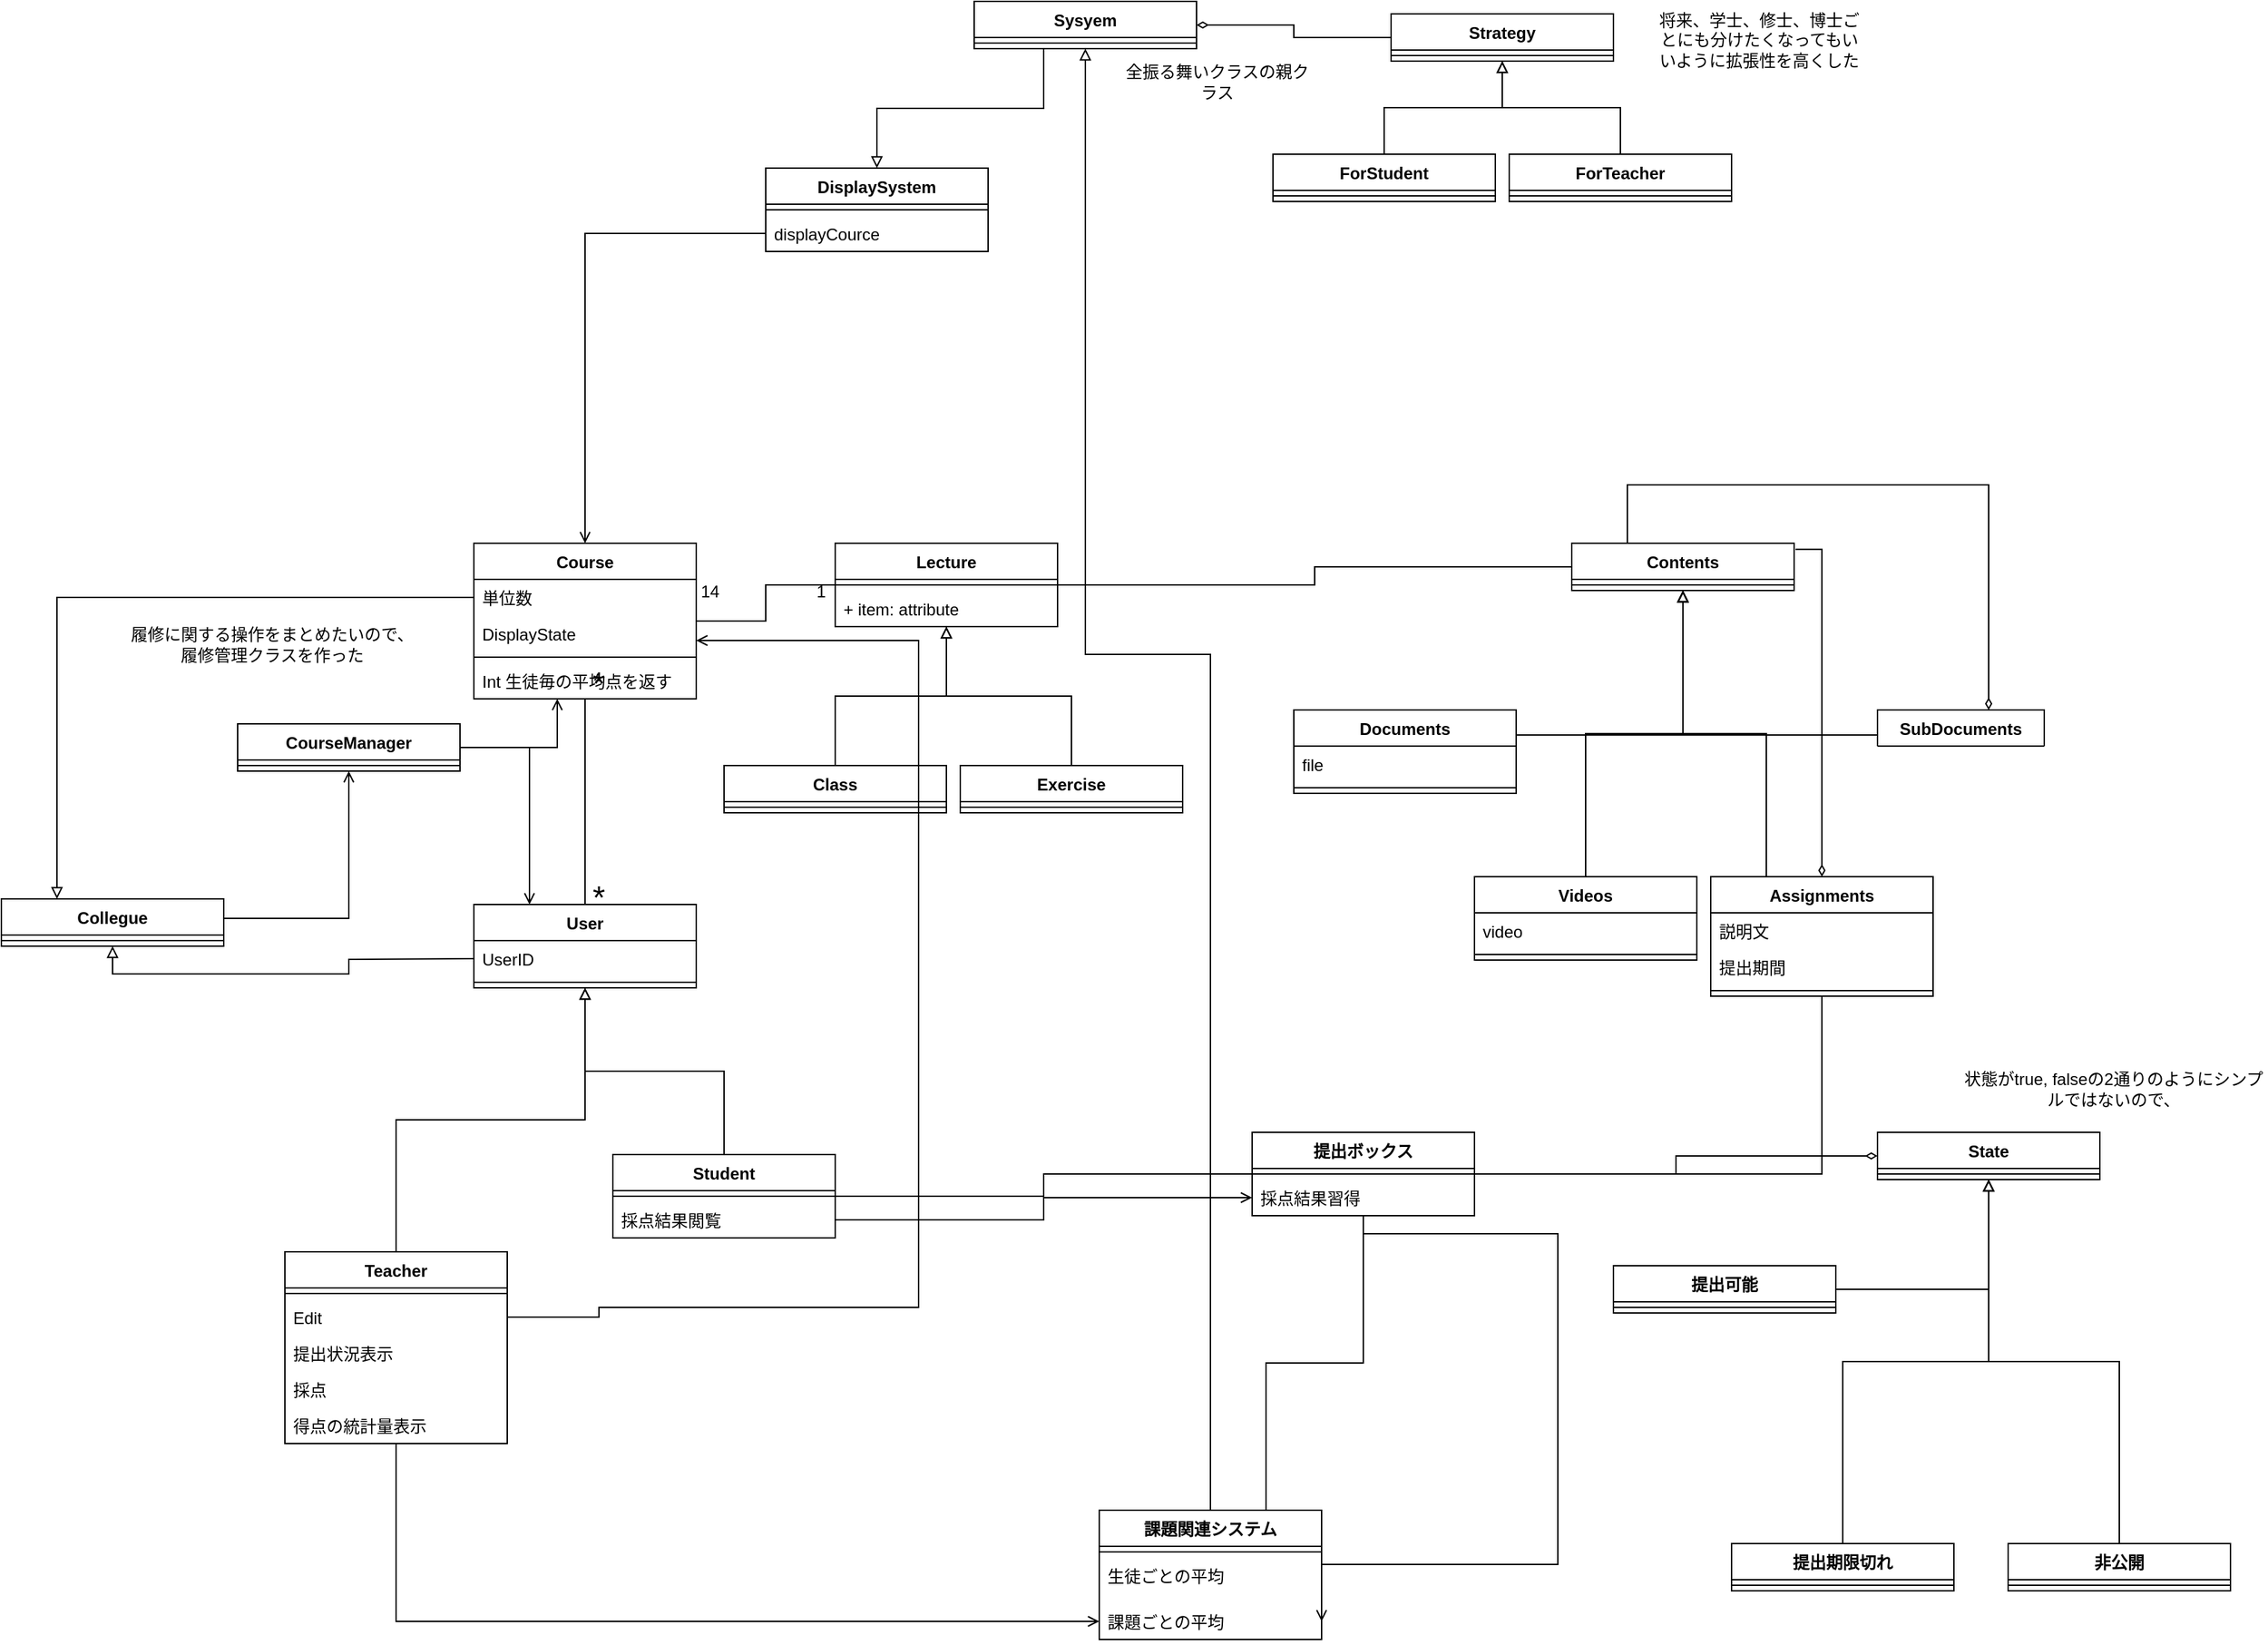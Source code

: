 <mxfile>
    <diagram id="2YUJ8UudSrSIyYmjWBCM" name="Page-1">
        <mxGraphModel dx="1300" dy="830" grid="1" gridSize="10" guides="1" tooltips="1" connect="1" arrows="1" fold="1" page="1" pageScale="1" pageWidth="1654" pageHeight="2336" math="0" shadow="0">
            <root>
                <mxCell id="0"/>
                <mxCell id="1" parent="0"/>
                <mxCell id="sCd794l_6Ar-z9Cvh8wo-137" style="edgeStyle=orthogonalEdgeStyle;rounded=0;orthogonalLoop=1;jettySize=auto;html=1;endArrow=block;endFill=0;" parent="1" source="sCd794l_6Ar-z9Cvh8wo-69" target="sCd794l_6Ar-z9Cvh8wo-73" edge="1">
                    <mxGeometry relative="1" as="geometry"/>
                </mxCell>
                <mxCell id="sCd794l_6Ar-z9Cvh8wo-240" style="edgeStyle=orthogonalEdgeStyle;rounded=0;orthogonalLoop=1;jettySize=auto;html=1;fontSize=12;startArrow=none;startFill=0;endArrow=open;endFill=0;" parent="1" source="sCd794l_6Ar-z9Cvh8wo-69" target="sCd794l_6Ar-z9Cvh8wo-235" edge="1">
                    <mxGeometry relative="1" as="geometry"/>
                </mxCell>
                <mxCell id="sCd794l_6Ar-z9Cvh8wo-69" value="Teacher" style="swimlane;fontStyle=1;align=center;verticalAlign=top;childLayout=stackLayout;horizontal=1;startSize=26;horizontalStack=0;resizeParent=1;resizeParentMax=0;resizeLast=0;collapsible=1;marginBottom=0;" parent="1" vertex="1">
                    <mxGeometry x="234" y="912" width="160" height="138" as="geometry"/>
                </mxCell>
                <mxCell id="sCd794l_6Ar-z9Cvh8wo-71" value="" style="line;strokeWidth=1;fillColor=none;align=left;verticalAlign=middle;spacingTop=-1;spacingLeft=3;spacingRight=3;rotatable=0;labelPosition=right;points=[];portConstraint=eastwest;" parent="sCd794l_6Ar-z9Cvh8wo-69" vertex="1">
                    <mxGeometry y="26" width="160" height="8" as="geometry"/>
                </mxCell>
                <mxCell id="sCd794l_6Ar-z9Cvh8wo-72" value="Edit" style="text;strokeColor=none;fillColor=none;align=left;verticalAlign=top;spacingLeft=4;spacingRight=4;overflow=hidden;rotatable=0;points=[[0,0.5],[1,0.5]];portConstraint=eastwest;" parent="sCd794l_6Ar-z9Cvh8wo-69" vertex="1">
                    <mxGeometry y="34" width="160" height="26" as="geometry"/>
                </mxCell>
                <mxCell id="sCd794l_6Ar-z9Cvh8wo-237" value="提出状況表示" style="text;strokeColor=none;fillColor=none;align=left;verticalAlign=top;spacingLeft=4;spacingRight=4;overflow=hidden;rotatable=0;points=[[0,0.5],[1,0.5]];portConstraint=eastwest;fontSize=12;" parent="sCd794l_6Ar-z9Cvh8wo-69" vertex="1">
                    <mxGeometry y="60" width="160" height="26" as="geometry"/>
                </mxCell>
                <mxCell id="sCd794l_6Ar-z9Cvh8wo-241" value="採点" style="text;strokeColor=none;fillColor=none;align=left;verticalAlign=top;spacingLeft=4;spacingRight=4;overflow=hidden;rotatable=0;points=[[0,0.5],[1,0.5]];portConstraint=eastwest;fontSize=12;" parent="sCd794l_6Ar-z9Cvh8wo-69" vertex="1">
                    <mxGeometry y="86" width="160" height="26" as="geometry"/>
                </mxCell>
                <mxCell id="sCd794l_6Ar-z9Cvh8wo-242" value="得点の統計量表示" style="text;strokeColor=none;fillColor=none;align=left;verticalAlign=top;spacingLeft=4;spacingRight=4;overflow=hidden;rotatable=0;points=[[0,0.5],[1,0.5]];portConstraint=eastwest;fontSize=12;" parent="sCd794l_6Ar-z9Cvh8wo-69" vertex="1">
                    <mxGeometry y="112" width="160" height="26" as="geometry"/>
                </mxCell>
                <mxCell id="sCd794l_6Ar-z9Cvh8wo-73" value="User" style="swimlane;fontStyle=1;align=center;verticalAlign=top;childLayout=stackLayout;horizontal=1;startSize=26;horizontalStack=0;resizeParent=1;resizeParentMax=0;resizeLast=0;collapsible=1;marginBottom=0;" parent="1" vertex="1">
                    <mxGeometry x="370" y="662" width="160" height="60" as="geometry"/>
                </mxCell>
                <mxCell id="sCd794l_6Ar-z9Cvh8wo-180" value="UserID" style="text;strokeColor=none;fillColor=none;align=left;verticalAlign=top;spacingLeft=4;spacingRight=4;overflow=hidden;rotatable=0;points=[[0,0.5],[1,0.5]];portConstraint=eastwest;fontSize=12;" parent="sCd794l_6Ar-z9Cvh8wo-73" vertex="1">
                    <mxGeometry y="26" width="160" height="26" as="geometry"/>
                </mxCell>
                <mxCell id="sCd794l_6Ar-z9Cvh8wo-75" value="" style="line;strokeWidth=1;fillColor=none;align=left;verticalAlign=middle;spacingTop=-1;spacingLeft=3;spacingRight=3;rotatable=0;labelPosition=right;points=[];portConstraint=eastwest;" parent="sCd794l_6Ar-z9Cvh8wo-73" vertex="1">
                    <mxGeometry y="52" width="160" height="8" as="geometry"/>
                </mxCell>
                <mxCell id="sCd794l_6Ar-z9Cvh8wo-90" style="edgeStyle=orthogonalEdgeStyle;rounded=0;orthogonalLoop=1;jettySize=auto;html=1;endArrow=none;endFill=0;" parent="1" source="sCd794l_6Ar-z9Cvh8wo-77" target="sCd794l_6Ar-z9Cvh8wo-81" edge="1">
                    <mxGeometry relative="1" as="geometry"/>
                </mxCell>
                <mxCell id="sCd794l_6Ar-z9Cvh8wo-77" value="Course" style="swimlane;fontStyle=1;align=center;verticalAlign=top;childLayout=stackLayout;horizontal=1;startSize=26;horizontalStack=0;resizeParent=1;resizeParentMax=0;resizeLast=0;collapsible=1;marginBottom=0;" parent="1" vertex="1">
                    <mxGeometry x="370" y="402" width="160" height="112" as="geometry"/>
                </mxCell>
                <mxCell id="sCd794l_6Ar-z9Cvh8wo-78" value="単位数" style="text;strokeColor=none;fillColor=none;align=left;verticalAlign=top;spacingLeft=4;spacingRight=4;overflow=hidden;rotatable=0;points=[[0,0.5],[1,0.5]];portConstraint=eastwest;" parent="sCd794l_6Ar-z9Cvh8wo-77" vertex="1">
                    <mxGeometry y="26" width="160" height="26" as="geometry"/>
                </mxCell>
                <mxCell id="sCd794l_6Ar-z9Cvh8wo-190" value="DisplayState" style="text;strokeColor=none;fillColor=none;align=left;verticalAlign=top;spacingLeft=4;spacingRight=4;overflow=hidden;rotatable=0;points=[[0,0.5],[1,0.5]];portConstraint=eastwest;fontSize=12;" parent="sCd794l_6Ar-z9Cvh8wo-77" vertex="1">
                    <mxGeometry y="52" width="160" height="26" as="geometry"/>
                </mxCell>
                <mxCell id="sCd794l_6Ar-z9Cvh8wo-79" value="" style="line;strokeWidth=1;fillColor=none;align=left;verticalAlign=middle;spacingTop=-1;spacingLeft=3;spacingRight=3;rotatable=0;labelPosition=right;points=[];portConstraint=eastwest;" parent="sCd794l_6Ar-z9Cvh8wo-77" vertex="1">
                    <mxGeometry y="78" width="160" height="8" as="geometry"/>
                </mxCell>
                <mxCell id="7" value="Int 生徒毎の平均点を返す" style="text;strokeColor=none;fillColor=none;align=left;verticalAlign=top;spacingLeft=4;spacingRight=4;overflow=hidden;rotatable=0;points=[[0,0.5],[1,0.5]];portConstraint=eastwest;" parent="sCd794l_6Ar-z9Cvh8wo-77" vertex="1">
                    <mxGeometry y="86" width="160" height="26" as="geometry"/>
                </mxCell>
                <mxCell id="sCd794l_6Ar-z9Cvh8wo-81" value="Lecture" style="swimlane;fontStyle=1;align=center;verticalAlign=top;childLayout=stackLayout;horizontal=1;startSize=26;horizontalStack=0;resizeParent=1;resizeParentMax=0;resizeLast=0;collapsible=1;marginBottom=0;" parent="1" vertex="1">
                    <mxGeometry x="630" y="402" width="160" height="60" as="geometry"/>
                </mxCell>
                <mxCell id="sCd794l_6Ar-z9Cvh8wo-83" value="" style="line;strokeWidth=1;fillColor=none;align=left;verticalAlign=middle;spacingTop=-1;spacingLeft=3;spacingRight=3;rotatable=0;labelPosition=right;points=[];portConstraint=eastwest;" parent="sCd794l_6Ar-z9Cvh8wo-81" vertex="1">
                    <mxGeometry y="26" width="160" height="8" as="geometry"/>
                </mxCell>
                <mxCell id="3" value="+ item: attribute" style="text;strokeColor=none;fillColor=none;align=left;verticalAlign=top;spacingLeft=4;spacingRight=4;overflow=hidden;rotatable=0;points=[[0,0.5],[1,0.5]];portConstraint=eastwest;" parent="sCd794l_6Ar-z9Cvh8wo-81" vertex="1">
                    <mxGeometry y="34" width="160" height="26" as="geometry"/>
                </mxCell>
                <mxCell id="sCd794l_6Ar-z9Cvh8wo-100" style="edgeStyle=orthogonalEdgeStyle;rounded=0;orthogonalLoop=1;jettySize=auto;html=1;endArrow=block;endFill=0;" parent="1" source="sCd794l_6Ar-z9Cvh8wo-85" target="sCd794l_6Ar-z9Cvh8wo-81" edge="1">
                    <mxGeometry relative="1" as="geometry"/>
                </mxCell>
                <mxCell id="sCd794l_6Ar-z9Cvh8wo-85" value="Exercise" style="swimlane;fontStyle=1;align=center;verticalAlign=top;childLayout=stackLayout;horizontal=1;startSize=26;horizontalStack=0;resizeParent=1;resizeParentMax=0;resizeLast=0;collapsible=1;marginBottom=0;" parent="1" vertex="1">
                    <mxGeometry x="720" y="562" width="160" height="34" as="geometry"/>
                </mxCell>
                <mxCell id="sCd794l_6Ar-z9Cvh8wo-87" value="" style="line;strokeWidth=1;fillColor=none;align=left;verticalAlign=middle;spacingTop=-1;spacingLeft=3;spacingRight=3;rotatable=0;labelPosition=right;points=[];portConstraint=eastwest;" parent="sCd794l_6Ar-z9Cvh8wo-85" vertex="1">
                    <mxGeometry y="26" width="160" height="8" as="geometry"/>
                </mxCell>
                <mxCell id="sCd794l_6Ar-z9Cvh8wo-93" value="1" style="text;html=1;strokeColor=none;fillColor=none;align=center;verticalAlign=middle;whiteSpace=wrap;rounded=0;" parent="1" vertex="1">
                    <mxGeometry x="590" y="422" width="60" height="30" as="geometry"/>
                </mxCell>
                <mxCell id="sCd794l_6Ar-z9Cvh8wo-94" value="14" style="text;html=1;strokeColor=none;fillColor=none;align=center;verticalAlign=middle;whiteSpace=wrap;rounded=0;" parent="1" vertex="1">
                    <mxGeometry x="510" y="422" width="60" height="30" as="geometry"/>
                </mxCell>
                <mxCell id="sCd794l_6Ar-z9Cvh8wo-99" style="edgeStyle=orthogonalEdgeStyle;rounded=0;orthogonalLoop=1;jettySize=auto;html=1;endArrow=block;endFill=0;" parent="1" source="sCd794l_6Ar-z9Cvh8wo-95" target="sCd794l_6Ar-z9Cvh8wo-81" edge="1">
                    <mxGeometry relative="1" as="geometry">
                        <mxPoint x="710" y="502" as="targetPoint"/>
                    </mxGeometry>
                </mxCell>
                <mxCell id="sCd794l_6Ar-z9Cvh8wo-95" value="Class" style="swimlane;fontStyle=1;align=center;verticalAlign=top;childLayout=stackLayout;horizontal=1;startSize=26;horizontalStack=0;resizeParent=1;resizeParentMax=0;resizeLast=0;collapsible=1;marginBottom=0;" parent="1" vertex="1">
                    <mxGeometry x="550" y="562" width="160" height="34" as="geometry"/>
                </mxCell>
                <mxCell id="sCd794l_6Ar-z9Cvh8wo-97" value="" style="line;strokeWidth=1;fillColor=none;align=left;verticalAlign=middle;spacingTop=-1;spacingLeft=3;spacingRight=3;rotatable=0;labelPosition=right;points=[];portConstraint=eastwest;" parent="sCd794l_6Ar-z9Cvh8wo-95" vertex="1">
                    <mxGeometry y="26" width="160" height="8" as="geometry"/>
                </mxCell>
                <mxCell id="sCd794l_6Ar-z9Cvh8wo-105" style="edgeStyle=orthogonalEdgeStyle;rounded=0;orthogonalLoop=1;jettySize=auto;html=1;endArrow=none;endFill=0;" parent="1" source="sCd794l_6Ar-z9Cvh8wo-101" target="sCd794l_6Ar-z9Cvh8wo-81" edge="1">
                    <mxGeometry relative="1" as="geometry"/>
                </mxCell>
                <mxCell id="sCd794l_6Ar-z9Cvh8wo-101" value="Contents" style="swimlane;fontStyle=1;align=center;verticalAlign=top;childLayout=stackLayout;horizontal=1;startSize=26;horizontalStack=0;resizeParent=1;resizeParentMax=0;resizeLast=0;collapsible=1;marginBottom=0;" parent="1" vertex="1">
                    <mxGeometry x="1160" y="402" width="160" height="34" as="geometry"/>
                </mxCell>
                <mxCell id="sCd794l_6Ar-z9Cvh8wo-103" value="" style="line;strokeWidth=1;fillColor=none;align=left;verticalAlign=middle;spacingTop=-1;spacingLeft=3;spacingRight=3;rotatable=0;labelPosition=right;points=[];portConstraint=eastwest;" parent="sCd794l_6Ar-z9Cvh8wo-101" vertex="1">
                    <mxGeometry y="26" width="160" height="8" as="geometry"/>
                </mxCell>
                <mxCell id="sCd794l_6Ar-z9Cvh8wo-147" style="edgeStyle=orthogonalEdgeStyle;rounded=0;orthogonalLoop=1;jettySize=auto;html=1;fontSize=23;endArrow=block;endFill=0;exitX=0.25;exitY=0;exitDx=0;exitDy=0;" parent="1" source="sCd794l_6Ar-z9Cvh8wo-116" target="sCd794l_6Ar-z9Cvh8wo-101" edge="1">
                    <mxGeometry relative="1" as="geometry">
                        <mxPoint x="1300" y="632" as="sourcePoint"/>
                    </mxGeometry>
                </mxCell>
                <mxCell id="sCd794l_6Ar-z9Cvh8wo-176" style="edgeStyle=orthogonalEdgeStyle;rounded=0;orthogonalLoop=1;jettySize=auto;html=1;entryX=1.006;entryY=0.128;entryDx=0;entryDy=0;entryPerimeter=0;fontSize=12;startArrow=diamondThin;startFill=0;endArrow=none;endFill=0;" parent="1" source="sCd794l_6Ar-z9Cvh8wo-116" target="sCd794l_6Ar-z9Cvh8wo-101" edge="1">
                    <mxGeometry relative="1" as="geometry"/>
                </mxCell>
                <mxCell id="sCd794l_6Ar-z9Cvh8wo-116" value="Assignments" style="swimlane;fontStyle=1;align=center;verticalAlign=top;childLayout=stackLayout;horizontal=1;startSize=26;horizontalStack=0;resizeParent=1;resizeParentMax=0;resizeLast=0;collapsible=1;marginBottom=0;" parent="1" vertex="1">
                    <mxGeometry x="1260" y="642" width="160" height="86" as="geometry"/>
                </mxCell>
                <mxCell id="sCd794l_6Ar-z9Cvh8wo-117" value="説明文" style="text;strokeColor=none;fillColor=none;align=left;verticalAlign=top;spacingLeft=4;spacingRight=4;overflow=hidden;rotatable=0;points=[[0,0.5],[1,0.5]];portConstraint=eastwest;" parent="sCd794l_6Ar-z9Cvh8wo-116" vertex="1">
                    <mxGeometry y="26" width="160" height="26" as="geometry"/>
                </mxCell>
                <mxCell id="sCd794l_6Ar-z9Cvh8wo-177" value="提出期間" style="text;strokeColor=none;fillColor=none;align=left;verticalAlign=top;spacingLeft=4;spacingRight=4;overflow=hidden;rotatable=0;points=[[0,0.5],[1,0.5]];portConstraint=eastwest;fontSize=12;" parent="sCd794l_6Ar-z9Cvh8wo-116" vertex="1">
                    <mxGeometry y="52" width="160" height="26" as="geometry"/>
                </mxCell>
                <mxCell id="sCd794l_6Ar-z9Cvh8wo-118" value="" style="line;strokeWidth=1;fillColor=none;align=left;verticalAlign=middle;spacingTop=-1;spacingLeft=3;spacingRight=3;rotatable=0;labelPosition=right;points=[];portConstraint=eastwest;" parent="sCd794l_6Ar-z9Cvh8wo-116" vertex="1">
                    <mxGeometry y="78" width="160" height="8" as="geometry"/>
                </mxCell>
                <mxCell id="sCd794l_6Ar-z9Cvh8wo-146" style="edgeStyle=orthogonalEdgeStyle;rounded=0;orthogonalLoop=1;jettySize=auto;html=1;fontSize=23;endArrow=block;endFill=0;" parent="1" source="sCd794l_6Ar-z9Cvh8wo-120" target="sCd794l_6Ar-z9Cvh8wo-101" edge="1">
                    <mxGeometry relative="1" as="geometry">
                        <Array as="points">
                            <mxPoint x="1240" y="540"/>
                        </Array>
                    </mxGeometry>
                </mxCell>
                <mxCell id="sCd794l_6Ar-z9Cvh8wo-247" style="edgeStyle=orthogonalEdgeStyle;rounded=0;orthogonalLoop=1;jettySize=auto;html=1;fontSize=12;startArrow=diamondThin;startFill=0;endArrow=none;endFill=0;" parent="1" source="sCd794l_6Ar-z9Cvh8wo-120" target="sCd794l_6Ar-z9Cvh8wo-101" edge="1">
                    <mxGeometry relative="1" as="geometry">
                        <mxPoint x="1200" y="350" as="targetPoint"/>
                        <Array as="points">
                            <mxPoint x="1460" y="360"/>
                            <mxPoint x="1200" y="360"/>
                        </Array>
                    </mxGeometry>
                </mxCell>
                <mxCell id="sCd794l_6Ar-z9Cvh8wo-120" value="SubDocuments" style="swimlane;fontStyle=1;align=center;verticalAlign=top;childLayout=stackLayout;horizontal=1;startSize=26;horizontalStack=0;resizeParent=1;resizeParentMax=0;resizeLast=0;collapsible=1;marginBottom=0;" parent="1" vertex="1" collapsed="1">
                    <mxGeometry x="1380" y="522" width="120" height="26" as="geometry">
                        <mxRectangle x="1380" y="522" width="160" height="34" as="alternateBounds"/>
                    </mxGeometry>
                </mxCell>
                <mxCell id="sCd794l_6Ar-z9Cvh8wo-122" value="" style="line;strokeWidth=1;fillColor=none;align=left;verticalAlign=middle;spacingTop=-1;spacingLeft=3;spacingRight=3;rotatable=0;labelPosition=right;points=[];portConstraint=eastwest;" parent="sCd794l_6Ar-z9Cvh8wo-120" vertex="1">
                    <mxGeometry y="26" width="120" height="8" as="geometry"/>
                </mxCell>
                <mxCell id="sCd794l_6Ar-z9Cvh8wo-145" style="edgeStyle=orthogonalEdgeStyle;rounded=0;orthogonalLoop=1;jettySize=auto;html=1;fontSize=23;endArrow=block;endFill=0;" parent="1" source="sCd794l_6Ar-z9Cvh8wo-124" target="sCd794l_6Ar-z9Cvh8wo-101" edge="1">
                    <mxGeometry relative="1" as="geometry"/>
                </mxCell>
                <mxCell id="sCd794l_6Ar-z9Cvh8wo-124" value="Videos" style="swimlane;fontStyle=1;align=center;verticalAlign=top;childLayout=stackLayout;horizontal=1;startSize=26;horizontalStack=0;resizeParent=1;resizeParentMax=0;resizeLast=0;collapsible=1;marginBottom=0;" parent="1" vertex="1">
                    <mxGeometry x="1090" y="642" width="160" height="60" as="geometry"/>
                </mxCell>
                <mxCell id="sCd794l_6Ar-z9Cvh8wo-125" value="video" style="text;strokeColor=none;fillColor=none;align=left;verticalAlign=top;spacingLeft=4;spacingRight=4;overflow=hidden;rotatable=0;points=[[0,0.5],[1,0.5]];portConstraint=eastwest;" parent="sCd794l_6Ar-z9Cvh8wo-124" vertex="1">
                    <mxGeometry y="26" width="160" height="26" as="geometry"/>
                </mxCell>
                <mxCell id="sCd794l_6Ar-z9Cvh8wo-126" value="" style="line;strokeWidth=1;fillColor=none;align=left;verticalAlign=middle;spacingTop=-1;spacingLeft=3;spacingRight=3;rotatable=0;labelPosition=right;points=[];portConstraint=eastwest;" parent="sCd794l_6Ar-z9Cvh8wo-124" vertex="1">
                    <mxGeometry y="52" width="160" height="8" as="geometry"/>
                </mxCell>
                <mxCell id="sCd794l_6Ar-z9Cvh8wo-144" style="edgeStyle=orthogonalEdgeStyle;rounded=0;orthogonalLoop=1;jettySize=auto;html=1;fontSize=23;endArrow=block;endFill=0;" parent="1" source="sCd794l_6Ar-z9Cvh8wo-128" target="sCd794l_6Ar-z9Cvh8wo-101" edge="1">
                    <mxGeometry relative="1" as="geometry">
                        <Array as="points">
                            <mxPoint x="1240" y="540"/>
                        </Array>
                    </mxGeometry>
                </mxCell>
                <mxCell id="sCd794l_6Ar-z9Cvh8wo-128" value="Documents" style="swimlane;fontStyle=1;align=center;verticalAlign=top;childLayout=stackLayout;horizontal=1;startSize=26;horizontalStack=0;resizeParent=1;resizeParentMax=0;resizeLast=0;collapsible=1;marginBottom=0;" parent="1" vertex="1">
                    <mxGeometry x="960" y="522" width="160" height="60" as="geometry">
                        <mxRectangle x="960" y="522" width="100" height="26" as="alternateBounds"/>
                    </mxGeometry>
                </mxCell>
                <mxCell id="sCd794l_6Ar-z9Cvh8wo-129" value="file" style="text;strokeColor=none;fillColor=none;align=left;verticalAlign=top;spacingLeft=4;spacingRight=4;overflow=hidden;rotatable=0;points=[[0,0.5],[1,0.5]];portConstraint=eastwest;" parent="sCd794l_6Ar-z9Cvh8wo-128" vertex="1">
                    <mxGeometry y="26" width="160" height="26" as="geometry"/>
                </mxCell>
                <mxCell id="sCd794l_6Ar-z9Cvh8wo-130" value="" style="line;strokeWidth=1;fillColor=none;align=left;verticalAlign=middle;spacingTop=-1;spacingLeft=3;spacingRight=3;rotatable=0;labelPosition=right;points=[];portConstraint=eastwest;" parent="sCd794l_6Ar-z9Cvh8wo-128" vertex="1">
                    <mxGeometry y="52" width="160" height="8" as="geometry"/>
                </mxCell>
                <mxCell id="sCd794l_6Ar-z9Cvh8wo-136" style="edgeStyle=orthogonalEdgeStyle;rounded=0;orthogonalLoop=1;jettySize=auto;html=1;endArrow=block;endFill=0;" parent="1" source="sCd794l_6Ar-z9Cvh8wo-132" target="sCd794l_6Ar-z9Cvh8wo-73" edge="1">
                    <mxGeometry relative="1" as="geometry"/>
                </mxCell>
                <mxCell id="sCd794l_6Ar-z9Cvh8wo-132" value="Student" style="swimlane;fontStyle=1;align=center;verticalAlign=top;childLayout=stackLayout;horizontal=1;startSize=26;horizontalStack=0;resizeParent=1;resizeParentMax=0;resizeLast=0;collapsible=1;marginBottom=0;" parent="1" vertex="1">
                    <mxGeometry x="470" y="842" width="160" height="60" as="geometry"/>
                </mxCell>
                <mxCell id="sCd794l_6Ar-z9Cvh8wo-134" value="" style="line;strokeWidth=1;fillColor=none;align=left;verticalAlign=middle;spacingTop=-1;spacingLeft=3;spacingRight=3;rotatable=0;labelPosition=right;points=[];portConstraint=eastwest;" parent="sCd794l_6Ar-z9Cvh8wo-132" vertex="1">
                    <mxGeometry y="26" width="160" height="8" as="geometry"/>
                </mxCell>
                <mxCell id="sCd794l_6Ar-z9Cvh8wo-135" value="採点結果閲覧" style="text;strokeColor=none;fillColor=none;align=left;verticalAlign=top;spacingLeft=4;spacingRight=4;overflow=hidden;rotatable=0;points=[[0,0.5],[1,0.5]];portConstraint=eastwest;" parent="sCd794l_6Ar-z9Cvh8wo-132" vertex="1">
                    <mxGeometry y="34" width="160" height="26" as="geometry"/>
                </mxCell>
                <mxCell id="sCd794l_6Ar-z9Cvh8wo-139" value="&lt;font style=&quot;font-size: 23px&quot;&gt;*&lt;/font&gt;" style="text;html=1;strokeColor=none;fillColor=none;align=center;verticalAlign=middle;whiteSpace=wrap;rounded=0;" parent="1" vertex="1">
                    <mxGeometry x="430" y="642" width="60" height="30" as="geometry"/>
                </mxCell>
                <mxCell id="sCd794l_6Ar-z9Cvh8wo-141" value="&lt;font style=&quot;font-size: 23px&quot;&gt;*&lt;/font&gt;" style="text;html=1;strokeColor=none;fillColor=none;align=center;verticalAlign=middle;whiteSpace=wrap;rounded=0;" parent="1" vertex="1">
                    <mxGeometry x="430" y="488" width="60" height="30" as="geometry"/>
                </mxCell>
                <mxCell id="sCd794l_6Ar-z9Cvh8wo-138" style="edgeStyle=orthogonalEdgeStyle;rounded=0;orthogonalLoop=1;jettySize=auto;html=1;endArrow=none;endFill=0;fontStyle=0" parent="1" source="sCd794l_6Ar-z9Cvh8wo-73" target="sCd794l_6Ar-z9Cvh8wo-77" edge="1">
                    <mxGeometry relative="1" as="geometry"/>
                </mxCell>
                <mxCell id="sCd794l_6Ar-z9Cvh8wo-226" style="edgeStyle=orthogonalEdgeStyle;rounded=0;orthogonalLoop=1;jettySize=auto;html=1;fontSize=12;startArrow=none;startFill=0;endArrow=block;endFill=0;" parent="1" source="sCd794l_6Ar-z9Cvh8wo-156" target="sCd794l_6Ar-z9Cvh8wo-213" edge="1">
                    <mxGeometry relative="1" as="geometry"/>
                </mxCell>
                <mxCell id="sCd794l_6Ar-z9Cvh8wo-156" value="提出可能" style="swimlane;fontStyle=1;align=center;verticalAlign=top;childLayout=stackLayout;horizontal=1;startSize=26;horizontalStack=0;resizeParent=1;resizeParentMax=0;resizeLast=0;collapsible=1;marginBottom=0;fontSize=12;" parent="1" vertex="1">
                    <mxGeometry x="1190" y="922" width="160" height="34" as="geometry"/>
                </mxCell>
                <mxCell id="sCd794l_6Ar-z9Cvh8wo-158" value="" style="line;strokeWidth=1;fillColor=none;align=left;verticalAlign=middle;spacingTop=-1;spacingLeft=3;spacingRight=3;rotatable=0;labelPosition=right;points=[];portConstraint=eastwest;fontSize=12;" parent="sCd794l_6Ar-z9Cvh8wo-156" vertex="1">
                    <mxGeometry y="26" width="160" height="8" as="geometry"/>
                </mxCell>
                <mxCell id="sCd794l_6Ar-z9Cvh8wo-175" style="edgeStyle=orthogonalEdgeStyle;rounded=0;orthogonalLoop=1;jettySize=auto;html=1;fontSize=12;startArrow=none;startFill=0;endArrow=open;endFill=0;" parent="1" source="sCd794l_6Ar-z9Cvh8wo-161" target="sCd794l_6Ar-z9Cvh8wo-167" edge="1">
                    <mxGeometry relative="1" as="geometry">
                        <mxPoint x="200" y="605" as="targetPoint"/>
                        <Array as="points">
                            <mxPoint x="280" y="672"/>
                        </Array>
                    </mxGeometry>
                </mxCell>
                <mxCell id="sCd794l_6Ar-z9Cvh8wo-161" value="Collegue" style="swimlane;fontStyle=1;align=center;verticalAlign=top;childLayout=stackLayout;horizontal=1;startSize=26;horizontalStack=0;resizeParent=1;resizeParentMax=0;resizeLast=0;collapsible=1;marginBottom=0;fontSize=12;" parent="1" vertex="1">
                    <mxGeometry x="30" y="658" width="160" height="34" as="geometry"/>
                </mxCell>
                <mxCell id="sCd794l_6Ar-z9Cvh8wo-163" value="" style="line;strokeWidth=1;fillColor=none;align=left;verticalAlign=middle;spacingTop=-1;spacingLeft=3;spacingRight=3;rotatable=0;labelPosition=right;points=[];portConstraint=eastwest;fontSize=12;" parent="sCd794l_6Ar-z9Cvh8wo-161" vertex="1">
                    <mxGeometry y="26" width="160" height="8" as="geometry"/>
                </mxCell>
                <mxCell id="sCd794l_6Ar-z9Cvh8wo-165" style="edgeStyle=orthogonalEdgeStyle;rounded=0;orthogonalLoop=1;jettySize=auto;html=1;fontSize=12;startArrow=none;startFill=0;endArrow=block;endFill=0;entryX=0.25;entryY=0;entryDx=0;entryDy=0;" parent="1" source="sCd794l_6Ar-z9Cvh8wo-78" target="sCd794l_6Ar-z9Cvh8wo-161" edge="1">
                    <mxGeometry relative="1" as="geometry"/>
                </mxCell>
                <mxCell id="sCd794l_6Ar-z9Cvh8wo-166" style="edgeStyle=orthogonalEdgeStyle;rounded=0;orthogonalLoop=1;jettySize=auto;html=1;fontSize=12;startArrow=none;startFill=0;endArrow=block;endFill=0;" parent="1" target="sCd794l_6Ar-z9Cvh8wo-161" edge="1">
                    <mxGeometry relative="1" as="geometry">
                        <mxPoint x="370" y="701.0" as="sourcePoint"/>
                    </mxGeometry>
                </mxCell>
                <mxCell id="sCd794l_6Ar-z9Cvh8wo-173" style="edgeStyle=orthogonalEdgeStyle;rounded=0;orthogonalLoop=1;jettySize=auto;html=1;entryX=0.25;entryY=0;entryDx=0;entryDy=0;fontSize=12;startArrow=none;startFill=0;endArrow=open;endFill=0;" parent="1" source="sCd794l_6Ar-z9Cvh8wo-167" target="sCd794l_6Ar-z9Cvh8wo-73" edge="1">
                    <mxGeometry relative="1" as="geometry"/>
                </mxCell>
                <mxCell id="sCd794l_6Ar-z9Cvh8wo-174" style="edgeStyle=orthogonalEdgeStyle;rounded=0;orthogonalLoop=1;jettySize=auto;html=1;fontSize=12;startArrow=none;startFill=0;endArrow=open;endFill=0;" parent="1" source="sCd794l_6Ar-z9Cvh8wo-167" target="sCd794l_6Ar-z9Cvh8wo-77" edge="1">
                    <mxGeometry relative="1" as="geometry">
                        <mxPoint x="370" y="501" as="targetPoint"/>
                        <Array as="points">
                            <mxPoint x="430" y="549"/>
                        </Array>
                    </mxGeometry>
                </mxCell>
                <mxCell id="sCd794l_6Ar-z9Cvh8wo-167" value="CourseManager" style="swimlane;fontStyle=1;align=center;verticalAlign=top;childLayout=stackLayout;horizontal=1;startSize=26;horizontalStack=0;resizeParent=1;resizeParentMax=0;resizeLast=0;collapsible=1;marginBottom=0;fontSize=12;" parent="1" vertex="1">
                    <mxGeometry x="200" y="532" width="160" height="34" as="geometry"/>
                </mxCell>
                <mxCell id="sCd794l_6Ar-z9Cvh8wo-169" value="" style="line;strokeWidth=1;fillColor=none;align=left;verticalAlign=middle;spacingTop=-1;spacingLeft=3;spacingRight=3;rotatable=0;labelPosition=right;points=[];portConstraint=eastwest;fontSize=12;" parent="sCd794l_6Ar-z9Cvh8wo-167" vertex="1">
                    <mxGeometry y="26" width="160" height="8" as="geometry"/>
                </mxCell>
                <mxCell id="sCd794l_6Ar-z9Cvh8wo-183" style="edgeStyle=orthogonalEdgeStyle;rounded=0;orthogonalLoop=1;jettySize=auto;html=1;fontSize=12;startArrow=none;startFill=0;endArrow=none;endFill=0;" parent="1" source="sCd794l_6Ar-z9Cvh8wo-179" target="sCd794l_6Ar-z9Cvh8wo-116" edge="1">
                    <mxGeometry relative="1" as="geometry"/>
                </mxCell>
                <mxCell id="sCd794l_6Ar-z9Cvh8wo-184" style="edgeStyle=orthogonalEdgeStyle;rounded=0;orthogonalLoop=1;jettySize=auto;html=1;fontSize=12;startArrow=none;startFill=0;endArrow=none;endFill=0;" parent="1" source="sCd794l_6Ar-z9Cvh8wo-179" target="sCd794l_6Ar-z9Cvh8wo-132" edge="1">
                    <mxGeometry relative="1" as="geometry"/>
                </mxCell>
                <mxCell id="sCd794l_6Ar-z9Cvh8wo-239" style="edgeStyle=orthogonalEdgeStyle;rounded=0;orthogonalLoop=1;jettySize=auto;html=1;fontSize=12;startArrow=none;startFill=0;endArrow=none;endFill=0;entryX=0.75;entryY=0;entryDx=0;entryDy=0;" parent="1" source="sCd794l_6Ar-z9Cvh8wo-179" target="sCd794l_6Ar-z9Cvh8wo-234" edge="1">
                    <mxGeometry relative="1" as="geometry"/>
                </mxCell>
                <mxCell id="sCd794l_6Ar-z9Cvh8wo-179" value="提出ボックス" style="swimlane;fontStyle=1;align=center;verticalAlign=top;childLayout=stackLayout;horizontal=1;startSize=26;horizontalStack=0;resizeParent=1;resizeParentMax=0;resizeLast=0;collapsible=1;marginBottom=0;fontSize=12;" parent="1" vertex="1">
                    <mxGeometry x="930" y="826" width="160" height="60" as="geometry"/>
                </mxCell>
                <mxCell id="sCd794l_6Ar-z9Cvh8wo-181" value="" style="line;strokeWidth=1;fillColor=none;align=left;verticalAlign=middle;spacingTop=-1;spacingLeft=3;spacingRight=3;rotatable=0;labelPosition=right;points=[];portConstraint=eastwest;fontSize=12;" parent="sCd794l_6Ar-z9Cvh8wo-179" vertex="1">
                    <mxGeometry y="26" width="160" height="8" as="geometry"/>
                </mxCell>
                <mxCell id="sCd794l_6Ar-z9Cvh8wo-182" value="採点結果習得" style="text;strokeColor=none;fillColor=none;align=left;verticalAlign=top;spacingLeft=4;spacingRight=4;overflow=hidden;rotatable=0;points=[[0,0.5],[1,0.5]];portConstraint=eastwest;fontSize=12;" parent="sCd794l_6Ar-z9Cvh8wo-179" vertex="1">
                    <mxGeometry y="34" width="160" height="26" as="geometry"/>
                </mxCell>
                <mxCell id="sCd794l_6Ar-z9Cvh8wo-189" style="edgeStyle=orthogonalEdgeStyle;rounded=0;orthogonalLoop=1;jettySize=auto;html=1;fontSize=12;startArrow=none;startFill=0;endArrow=open;endFill=0;" parent="1" source="sCd794l_6Ar-z9Cvh8wo-188" target="sCd794l_6Ar-z9Cvh8wo-77" edge="1">
                    <mxGeometry relative="1" as="geometry">
                        <mxPoint x="600" y="206.059" as="sourcePoint"/>
                    </mxGeometry>
                </mxCell>
                <mxCell id="sCd794l_6Ar-z9Cvh8wo-191" value="Sysyem" style="swimlane;fontStyle=1;align=center;verticalAlign=top;childLayout=stackLayout;horizontal=1;startSize=26;horizontalStack=0;resizeParent=1;resizeParentMax=0;resizeLast=0;collapsible=1;marginBottom=0;fontSize=12;" parent="1" vertex="1">
                    <mxGeometry x="730" y="12" width="160" height="34" as="geometry"/>
                </mxCell>
                <mxCell id="sCd794l_6Ar-z9Cvh8wo-193" value="" style="line;strokeWidth=1;fillColor=none;align=left;verticalAlign=middle;spacingTop=-1;spacingLeft=3;spacingRight=3;rotatable=0;labelPosition=right;points=[];portConstraint=eastwest;fontSize=12;" parent="sCd794l_6Ar-z9Cvh8wo-191" vertex="1">
                    <mxGeometry y="26" width="160" height="8" as="geometry"/>
                </mxCell>
                <mxCell id="sCd794l_6Ar-z9Cvh8wo-197" value="Strategy" style="swimlane;fontStyle=1;align=center;verticalAlign=top;childLayout=stackLayout;horizontal=1;startSize=26;horizontalStack=0;resizeParent=1;resizeParentMax=0;resizeLast=0;collapsible=1;marginBottom=0;fontSize=12;" parent="1" vertex="1">
                    <mxGeometry x="1030" y="21" width="160" height="34" as="geometry"/>
                </mxCell>
                <mxCell id="sCd794l_6Ar-z9Cvh8wo-199" value="" style="line;strokeWidth=1;fillColor=none;align=left;verticalAlign=middle;spacingTop=-1;spacingLeft=3;spacingRight=3;rotatable=0;labelPosition=right;points=[];portConstraint=eastwest;fontSize=12;" parent="sCd794l_6Ar-z9Cvh8wo-197" vertex="1">
                    <mxGeometry y="26" width="160" height="8" as="geometry"/>
                </mxCell>
                <mxCell id="sCd794l_6Ar-z9Cvh8wo-207" style="edgeStyle=orthogonalEdgeStyle;rounded=0;orthogonalLoop=1;jettySize=auto;html=1;fontSize=12;startArrow=none;startFill=0;endArrow=block;endFill=0;" parent="1" source="sCd794l_6Ar-z9Cvh8wo-200" target="sCd794l_6Ar-z9Cvh8wo-197" edge="1">
                    <mxGeometry relative="1" as="geometry"/>
                </mxCell>
                <mxCell id="sCd794l_6Ar-z9Cvh8wo-200" value="ForTeacher" style="swimlane;fontStyle=1;align=center;verticalAlign=top;childLayout=stackLayout;horizontal=1;startSize=26;horizontalStack=0;resizeParent=1;resizeParentMax=0;resizeLast=0;collapsible=1;marginBottom=0;fontSize=12;" parent="1" vertex="1">
                    <mxGeometry x="1115" y="122" width="160" height="34" as="geometry"/>
                </mxCell>
                <mxCell id="sCd794l_6Ar-z9Cvh8wo-202" value="" style="line;strokeWidth=1;fillColor=none;align=left;verticalAlign=middle;spacingTop=-1;spacingLeft=3;spacingRight=3;rotatable=0;labelPosition=right;points=[];portConstraint=eastwest;fontSize=12;" parent="sCd794l_6Ar-z9Cvh8wo-200" vertex="1">
                    <mxGeometry y="26" width="160" height="8" as="geometry"/>
                </mxCell>
                <mxCell id="sCd794l_6Ar-z9Cvh8wo-206" style="edgeStyle=orthogonalEdgeStyle;rounded=0;orthogonalLoop=1;jettySize=auto;html=1;fontSize=12;startArrow=none;startFill=0;endArrow=block;endFill=0;" parent="1" source="sCd794l_6Ar-z9Cvh8wo-203" target="sCd794l_6Ar-z9Cvh8wo-197" edge="1">
                    <mxGeometry relative="1" as="geometry"/>
                </mxCell>
                <mxCell id="sCd794l_6Ar-z9Cvh8wo-203" value="ForStudent" style="swimlane;fontStyle=1;align=center;verticalAlign=top;childLayout=stackLayout;horizontal=1;startSize=26;horizontalStack=0;resizeParent=1;resizeParentMax=0;resizeLast=0;collapsible=1;marginBottom=0;fontSize=12;" parent="1" vertex="1">
                    <mxGeometry x="945" y="122" width="160" height="34" as="geometry"/>
                </mxCell>
                <mxCell id="sCd794l_6Ar-z9Cvh8wo-205" value="" style="line;strokeWidth=1;fillColor=none;align=left;verticalAlign=middle;spacingTop=-1;spacingLeft=3;spacingRight=3;rotatable=0;labelPosition=right;points=[];portConstraint=eastwest;fontSize=12;" parent="sCd794l_6Ar-z9Cvh8wo-203" vertex="1">
                    <mxGeometry y="26" width="160" height="8" as="geometry"/>
                </mxCell>
                <mxCell id="sCd794l_6Ar-z9Cvh8wo-208" style="edgeStyle=orthogonalEdgeStyle;rounded=0;orthogonalLoop=1;jettySize=auto;html=1;fontSize=12;startArrow=diamondThin;startFill=0;endArrow=none;endFill=0;" parent="1" source="sCd794l_6Ar-z9Cvh8wo-191" target="sCd794l_6Ar-z9Cvh8wo-197" edge="1">
                    <mxGeometry relative="1" as="geometry">
                        <mxPoint x="890" y="51.0" as="sourcePoint"/>
                    </mxGeometry>
                </mxCell>
                <mxCell id="sCd794l_6Ar-z9Cvh8wo-212" style="edgeStyle=orthogonalEdgeStyle;rounded=0;orthogonalLoop=1;jettySize=auto;html=1;fontSize=12;startArrow=none;startFill=0;endArrow=open;endFill=0;" parent="1" source="sCd794l_6Ar-z9Cvh8wo-72" target="sCd794l_6Ar-z9Cvh8wo-77" edge="1">
                    <mxGeometry relative="1" as="geometry">
                        <mxPoint x="530" y="501" as="targetPoint"/>
                        <Array as="points">
                            <mxPoint x="460" y="959"/>
                            <mxPoint x="460" y="952"/>
                            <mxPoint x="690" y="952"/>
                            <mxPoint x="690" y="472"/>
                        </Array>
                    </mxGeometry>
                </mxCell>
                <mxCell id="sCd794l_6Ar-z9Cvh8wo-217" style="edgeStyle=orthogonalEdgeStyle;rounded=0;orthogonalLoop=1;jettySize=auto;html=1;fontSize=12;startArrow=diamondThin;startFill=0;endArrow=none;endFill=0;" parent="1" source="sCd794l_6Ar-z9Cvh8wo-213" target="sCd794l_6Ar-z9Cvh8wo-179" edge="1">
                    <mxGeometry relative="1" as="geometry"/>
                </mxCell>
                <mxCell id="sCd794l_6Ar-z9Cvh8wo-213" value="State" style="swimlane;fontStyle=1;align=center;verticalAlign=top;childLayout=stackLayout;horizontal=1;startSize=26;horizontalStack=0;resizeParent=1;resizeParentMax=0;resizeLast=0;collapsible=1;marginBottom=0;fontSize=12;" parent="1" vertex="1">
                    <mxGeometry x="1380" y="826" width="160" height="34" as="geometry"/>
                </mxCell>
                <mxCell id="sCd794l_6Ar-z9Cvh8wo-215" value="" style="line;strokeWidth=1;fillColor=none;align=left;verticalAlign=middle;spacingTop=-1;spacingLeft=3;spacingRight=3;rotatable=0;labelPosition=right;points=[];portConstraint=eastwest;fontSize=12;" parent="sCd794l_6Ar-z9Cvh8wo-213" vertex="1">
                    <mxGeometry y="26" width="160" height="8" as="geometry"/>
                </mxCell>
                <mxCell id="sCd794l_6Ar-z9Cvh8wo-228" style="edgeStyle=orthogonalEdgeStyle;rounded=0;orthogonalLoop=1;jettySize=auto;html=1;fontSize=12;startArrow=none;startFill=0;endArrow=block;endFill=0;" parent="1" source="sCd794l_6Ar-z9Cvh8wo-218" target="sCd794l_6Ar-z9Cvh8wo-213" edge="1">
                    <mxGeometry relative="1" as="geometry"/>
                </mxCell>
                <mxCell id="sCd794l_6Ar-z9Cvh8wo-218" value="提出期限切れ" style="swimlane;fontStyle=1;align=center;verticalAlign=top;childLayout=stackLayout;horizontal=1;startSize=26;horizontalStack=0;resizeParent=1;resizeParentMax=0;resizeLast=0;collapsible=1;marginBottom=0;fontSize=12;" parent="1" vertex="1">
                    <mxGeometry x="1275" y="1122" width="160" height="34" as="geometry"/>
                </mxCell>
                <mxCell id="sCd794l_6Ar-z9Cvh8wo-220" value="" style="line;strokeWidth=1;fillColor=none;align=left;verticalAlign=middle;spacingTop=-1;spacingLeft=3;spacingRight=3;rotatable=0;labelPosition=right;points=[];portConstraint=eastwest;fontSize=12;" parent="sCd794l_6Ar-z9Cvh8wo-218" vertex="1">
                    <mxGeometry y="26" width="160" height="8" as="geometry"/>
                </mxCell>
                <mxCell id="sCd794l_6Ar-z9Cvh8wo-227" style="edgeStyle=orthogonalEdgeStyle;rounded=0;orthogonalLoop=1;jettySize=auto;html=1;fontSize=12;startArrow=none;startFill=0;endArrow=block;endFill=0;" parent="1" source="sCd794l_6Ar-z9Cvh8wo-222" target="sCd794l_6Ar-z9Cvh8wo-213" edge="1">
                    <mxGeometry relative="1" as="geometry"/>
                </mxCell>
                <mxCell id="sCd794l_6Ar-z9Cvh8wo-222" value="非公開" style="swimlane;fontStyle=1;align=center;verticalAlign=top;childLayout=stackLayout;horizontal=1;startSize=26;horizontalStack=0;resizeParent=1;resizeParentMax=0;resizeLast=0;collapsible=1;marginBottom=0;fontSize=12;" parent="1" vertex="1">
                    <mxGeometry x="1474" y="1122" width="160" height="34" as="geometry"/>
                </mxCell>
                <mxCell id="sCd794l_6Ar-z9Cvh8wo-224" value="" style="line;strokeWidth=1;fillColor=none;align=left;verticalAlign=middle;spacingTop=-1;spacingLeft=3;spacingRight=3;rotatable=0;labelPosition=right;points=[];portConstraint=eastwest;fontSize=12;" parent="sCd794l_6Ar-z9Cvh8wo-222" vertex="1">
                    <mxGeometry y="26" width="160" height="8" as="geometry"/>
                </mxCell>
                <mxCell id="sCd794l_6Ar-z9Cvh8wo-230" value="DisplaySystem" style="swimlane;fontStyle=1;align=center;verticalAlign=top;childLayout=stackLayout;horizontal=1;startSize=26;horizontalStack=0;resizeParent=1;resizeParentMax=0;resizeLast=0;collapsible=1;marginBottom=0;fontSize=12;" parent="1" vertex="1">
                    <mxGeometry x="580" y="132" width="160" height="60" as="geometry"/>
                </mxCell>
                <mxCell id="sCd794l_6Ar-z9Cvh8wo-232" value="" style="line;strokeWidth=1;fillColor=none;align=left;verticalAlign=middle;spacingTop=-1;spacingLeft=3;spacingRight=3;rotatable=0;labelPosition=right;points=[];portConstraint=eastwest;fontSize=12;" parent="sCd794l_6Ar-z9Cvh8wo-230" vertex="1">
                    <mxGeometry y="26" width="160" height="8" as="geometry"/>
                </mxCell>
                <mxCell id="sCd794l_6Ar-z9Cvh8wo-188" value="displayCource" style="text;strokeColor=none;fillColor=none;align=left;verticalAlign=top;spacingLeft=4;spacingRight=4;overflow=hidden;rotatable=0;points=[[0,0.5],[1,0.5]];portConstraint=eastwest;fontSize=12;" parent="sCd794l_6Ar-z9Cvh8wo-230" vertex="1">
                    <mxGeometry y="34" width="160" height="26" as="geometry"/>
                </mxCell>
                <mxCell id="sCd794l_6Ar-z9Cvh8wo-209" style="edgeStyle=orthogonalEdgeStyle;rounded=0;orthogonalLoop=1;jettySize=auto;html=1;fontSize=12;startArrow=none;startFill=0;endArrow=block;endFill=0;" parent="1" source="sCd794l_6Ar-z9Cvh8wo-191" target="sCd794l_6Ar-z9Cvh8wo-230" edge="1">
                    <mxGeometry relative="1" as="geometry">
                        <mxPoint x="730" y="51.0" as="sourcePoint"/>
                        <Array as="points">
                            <mxPoint x="780" y="89"/>
                            <mxPoint x="660" y="89"/>
                        </Array>
                    </mxGeometry>
                </mxCell>
                <mxCell id="sCd794l_6Ar-z9Cvh8wo-238" style="edgeStyle=orthogonalEdgeStyle;rounded=0;orthogonalLoop=1;jettySize=auto;html=1;fontSize=12;startArrow=none;startFill=0;endArrow=block;endFill=0;" parent="1" source="sCd794l_6Ar-z9Cvh8wo-234" target="sCd794l_6Ar-z9Cvh8wo-191" edge="1">
                    <mxGeometry relative="1" as="geometry">
                        <Array as="points">
                            <mxPoint x="900" y="482"/>
                            <mxPoint x="810" y="482"/>
                        </Array>
                    </mxGeometry>
                </mxCell>
                <mxCell id="sCd794l_6Ar-z9Cvh8wo-234" value="課題関連システム" style="swimlane;fontStyle=1;align=center;verticalAlign=top;childLayout=stackLayout;horizontal=1;startSize=26;horizontalStack=0;resizeParent=1;resizeParentMax=0;resizeLast=0;collapsible=1;marginBottom=0;fontSize=12;" parent="1" vertex="1">
                    <mxGeometry x="820" y="1098" width="160" height="93" as="geometry"/>
                </mxCell>
                <mxCell id="sCd794l_6Ar-z9Cvh8wo-236" value="" style="line;strokeWidth=1;fillColor=none;align=left;verticalAlign=middle;spacingTop=-1;spacingLeft=3;spacingRight=3;rotatable=0;labelPosition=right;points=[];portConstraint=eastwest;fontSize=12;" parent="sCd794l_6Ar-z9Cvh8wo-234" vertex="1">
                    <mxGeometry y="26" width="160" height="8" as="geometry"/>
                </mxCell>
                <mxCell id="2" value="生徒ごとの平均&#10;" style="text;strokeColor=none;fillColor=none;align=left;verticalAlign=top;spacingLeft=4;spacingRight=4;overflow=hidden;rotatable=0;points=[[0,0.5],[1,0.5]];portConstraint=eastwest;fontSize=12;" parent="sCd794l_6Ar-z9Cvh8wo-234" vertex="1">
                    <mxGeometry y="34" width="160" height="33" as="geometry"/>
                </mxCell>
                <mxCell id="sCd794l_6Ar-z9Cvh8wo-235" value="課題ごとの平均&#10;" style="text;strokeColor=none;fillColor=none;align=left;verticalAlign=top;spacingLeft=4;spacingRight=4;overflow=hidden;rotatable=0;points=[[0,0.5],[1,0.5]];portConstraint=eastwest;fontSize=12;" parent="sCd794l_6Ar-z9Cvh8wo-234" vertex="1">
                    <mxGeometry y="67" width="160" height="26" as="geometry"/>
                </mxCell>
                <mxCell id="sCd794l_6Ar-z9Cvh8wo-243" style="edgeStyle=orthogonalEdgeStyle;rounded=0;orthogonalLoop=1;jettySize=auto;html=1;fontSize=12;startArrow=none;startFill=0;endArrow=open;endFill=0;" parent="1" source="sCd794l_6Ar-z9Cvh8wo-135" target="sCd794l_6Ar-z9Cvh8wo-182" edge="1">
                    <mxGeometry relative="1" as="geometry"/>
                </mxCell>
                <mxCell id="sCd794l_6Ar-z9Cvh8wo-245" style="edgeStyle=orthogonalEdgeStyle;rounded=0;orthogonalLoop=1;jettySize=auto;html=1;entryX=1;entryY=0.5;entryDx=0;entryDy=0;fontSize=12;startArrow=none;startFill=0;endArrow=open;endFill=0;" parent="1" source="sCd794l_6Ar-z9Cvh8wo-182" target="sCd794l_6Ar-z9Cvh8wo-235" edge="1">
                    <mxGeometry relative="1" as="geometry">
                        <Array as="points">
                            <mxPoint x="1150" y="899"/>
                            <mxPoint x="1150" y="1137"/>
                        </Array>
                    </mxGeometry>
                </mxCell>
                <mxCell id="sCd794l_6Ar-z9Cvh8wo-248" value="全振る舞いクラスの親ク&lt;span style=&quot;color: rgba(0 , 0 , 0 , 0) ; font-family: monospace ; font-size: 0px&quot;&gt;%3CmxGraphModel%3E%3Croot%3E%3CmxCell%20id%3D%220%22%2F%3E%3CmxCell%20id%3D%221%22%20parent%3D%220%22%2F%3E%3CmxCell%20id%3D%222%22%20value%3D%22%E5%BE%97%E7%82%B9%E3%81%AE%E7%B5%B1%E8%A8%88%E9%87%8F%E8%A1%A8%E7%A4%BA%22%20style%3D%22text%3BstrokeColor%3Dnone%3BfillColor%3Dnone%3Balign%3Dleft%3BverticalAlign%3Dtop%3BspacingLeft%3D4%3BspacingRight%3D4%3Boverflow%3Dhidden%3Brotatable%3D0%3Bpoints%3D%5B%5B0%2C0.5%5D%2C%5B1%2C0.5%5D%5D%3BportConstraint%3Deastwest%3BfontSize%3D12%3B%22%20vertex%3D%221%22%20parent%3D%221%22%3E%3CmxGeometry%20x%3D%22254%22%20y%3D%22788%22%20width%3D%22160%22%20height%3D%2226%22%20as%3D%22geometry%22%2F%3E%3C%2FmxCell%3E%3C%2Froot%3E%3C%2FmxGraphModel%3E&lt;/span&gt;&lt;br&gt;ラス" style="text;html=1;strokeColor=none;fillColor=none;align=center;verticalAlign=middle;whiteSpace=wrap;rounded=0;fontSize=12;" parent="1" vertex="1">
                    <mxGeometry x="830" y="55" width="150" height="30" as="geometry"/>
                </mxCell>
                <mxCell id="sCd794l_6Ar-z9Cvh8wo-250" value="将来、学士、修士、博士ごとにも分けたくなってもいいように拡張性を高くした&lt;br&gt;" style="text;html=1;strokeColor=none;fillColor=none;align=center;verticalAlign=middle;whiteSpace=wrap;rounded=0;fontSize=12;" parent="1" vertex="1">
                    <mxGeometry x="1220" y="25" width="150" height="30" as="geometry"/>
                </mxCell>
                <mxCell id="sCd794l_6Ar-z9Cvh8wo-251" value="履修に関する操作をまとめたいので、履修管理クラスを作った" style="text;html=1;strokeColor=none;fillColor=none;align=center;verticalAlign=middle;whiteSpace=wrap;rounded=0;fontSize=12;" parent="1" vertex="1">
                    <mxGeometry x="120" y="460" width="210" height="30" as="geometry"/>
                </mxCell>
                <mxCell id="sCd794l_6Ar-z9Cvh8wo-253" value="状態がtrue, falseの2通りのようにシンプルではないので、" style="text;html=1;strokeColor=none;fillColor=none;align=center;verticalAlign=middle;whiteSpace=wrap;rounded=0;fontSize=12;" parent="1" vertex="1">
                    <mxGeometry x="1440" y="780" width="220" height="30" as="geometry"/>
                </mxCell>
            </root>
        </mxGraphModel>
    </diagram>
</mxfile>
